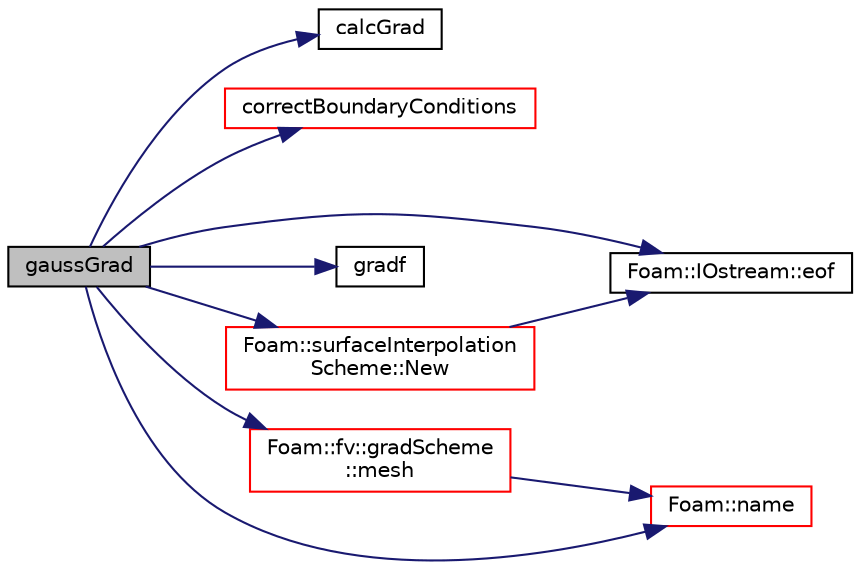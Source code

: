 digraph "gaussGrad"
{
  bgcolor="transparent";
  edge [fontname="Helvetica",fontsize="10",labelfontname="Helvetica",labelfontsize="10"];
  node [fontname="Helvetica",fontsize="10",shape=record];
  rankdir="LR";
  Node1 [label="gaussGrad",height=0.2,width=0.4,color="black", fillcolor="grey75", style="filled", fontcolor="black"];
  Node1 -> Node2 [color="midnightblue",fontsize="10",style="solid",fontname="Helvetica"];
  Node2 [label="calcGrad",height=0.2,width=0.4,color="black",URL="$a00918.html#a953dc53a2936ee24fc70db6c322dd50a",tooltip="Return the gradient of the given field to the gradScheme::grad. "];
  Node1 -> Node3 [color="midnightblue",fontsize="10",style="solid",fontname="Helvetica"];
  Node3 [label="correctBoundaryConditions",height=0.2,width=0.4,color="red",URL="$a00918.html#aa6d3a74b8886adafb27d4f82a4383e23",tooltip="Correct the boundary values of the gradient using the patchField. "];
  Node1 -> Node4 [color="midnightblue",fontsize="10",style="solid",fontname="Helvetica"];
  Node4 [label="Foam::IOstream::eof",height=0.2,width=0.4,color="black",URL="$a01203.html#ac4bcdb9a2c4adf5c3d247a711a7142cc",tooltip="Return true if end of input seen. "];
  Node1 -> Node5 [color="midnightblue",fontsize="10",style="solid",fontname="Helvetica"];
  Node5 [label="gradf",height=0.2,width=0.4,color="black",URL="$a00918.html#a2a03e92f4e567da6f43f71ff58c81e98",tooltip="Return the gradient of the given field. "];
  Node1 -> Node6 [color="midnightblue",fontsize="10",style="solid",fontname="Helvetica"];
  Node6 [label="Foam::fv::gradScheme\l::mesh",height=0.2,width=0.4,color="red",URL="$a00956.html#a9687e6999ad5ae21072ec74623f049ff",tooltip="Return mesh reference. "];
  Node6 -> Node7 [color="midnightblue",fontsize="10",style="solid",fontname="Helvetica"];
  Node7 [label="Foam::name",height=0.2,width=0.4,color="red",URL="$a10979.html#adcb0df2bd4953cb6bb390272d8263c3a",tooltip="Return a string representation of a complex. "];
  Node1 -> Node7 [color="midnightblue",fontsize="10",style="solid",fontname="Helvetica"];
  Node1 -> Node8 [color="midnightblue",fontsize="10",style="solid",fontname="Helvetica"];
  Node8 [label="Foam::surfaceInterpolation\lScheme::New",height=0.2,width=0.4,color="red",URL="$a02557.html#ad7a5400f463be6d6d6590c02af0c319f",tooltip="Return new tmp interpolation scheme. "];
  Node8 -> Node4 [color="midnightblue",fontsize="10",style="solid",fontname="Helvetica"];
}
